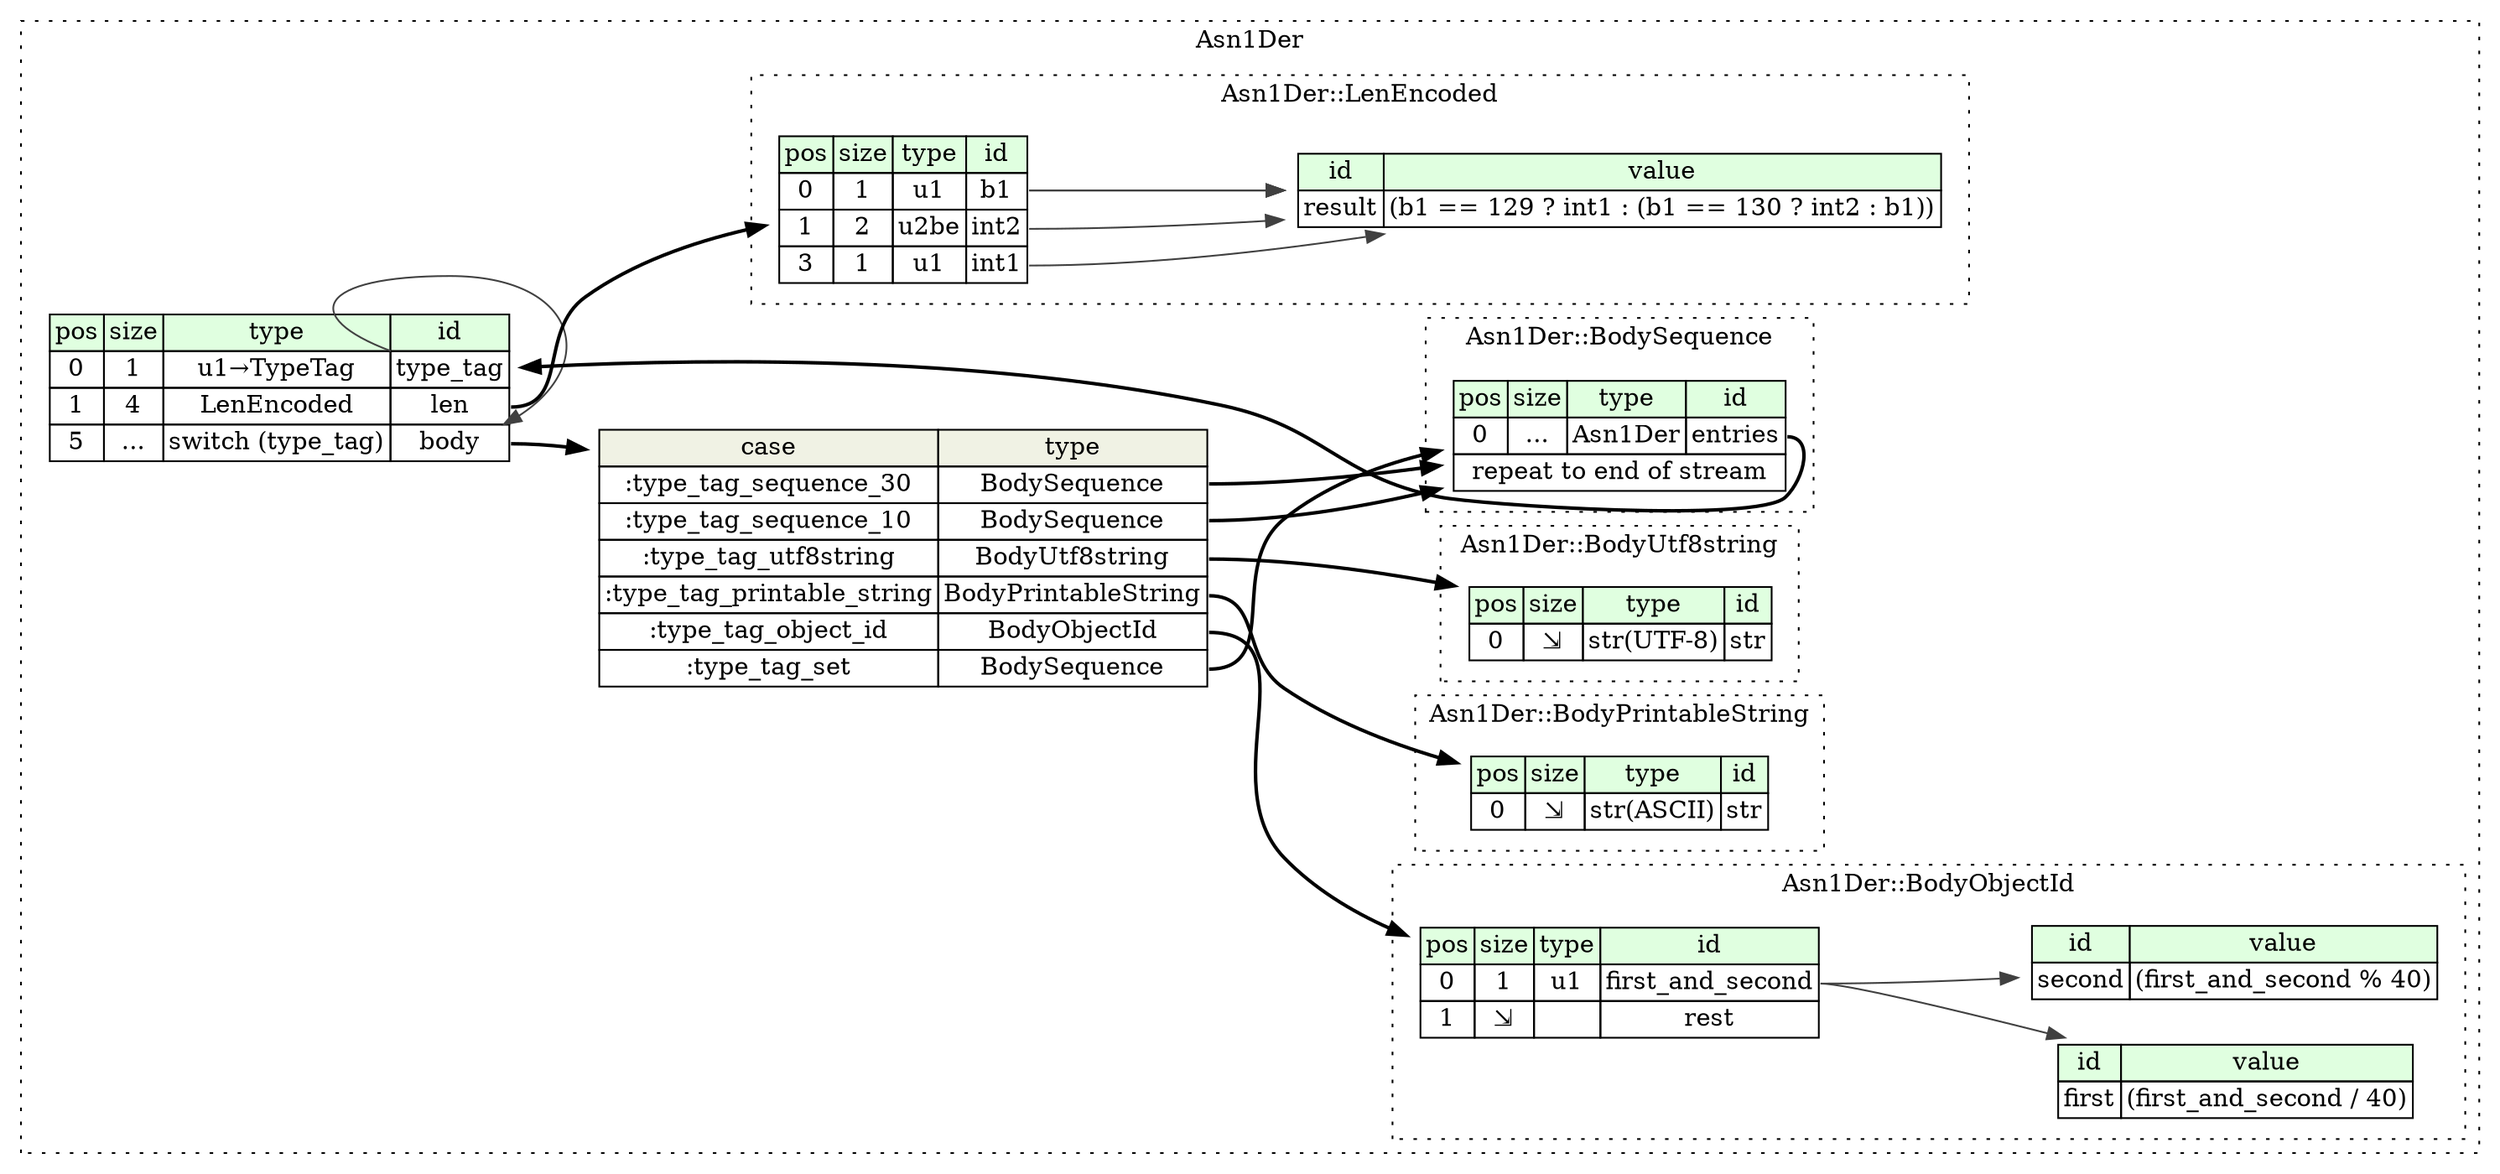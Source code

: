 digraph {
	rankdir=LR;
	node [shape=plaintext];
	subgraph cluster__asn1_der {
		label="Asn1Der";
		graph[style=dotted];

		asn1_der__seq [label=<<TABLE BORDER="0" CELLBORDER="1" CELLSPACING="0">
			<TR><TD BGCOLOR="#E0FFE0">pos</TD><TD BGCOLOR="#E0FFE0">size</TD><TD BGCOLOR="#E0FFE0">type</TD><TD BGCOLOR="#E0FFE0">id</TD></TR>
			<TR><TD PORT="type_tag_pos">0</TD><TD PORT="type_tag_size">1</TD><TD>u1→TypeTag</TD><TD PORT="type_tag_type">type_tag</TD></TR>
			<TR><TD PORT="len_pos">1</TD><TD PORT="len_size">4</TD><TD>LenEncoded</TD><TD PORT="len_type">len</TD></TR>
			<TR><TD PORT="body_pos">5</TD><TD PORT="body_size">...</TD><TD>switch (type_tag)</TD><TD PORT="body_type">body</TD></TR>
		</TABLE>>];
asn1_der__seq_body_switch [label=<<TABLE BORDER="0" CELLBORDER="1" CELLSPACING="0">
	<TR><TD BGCOLOR="#F0F2E4">case</TD><TD BGCOLOR="#F0F2E4">type</TD></TR>
	<TR><TD>:type_tag_sequence_30</TD><TD PORT="case0">BodySequence</TD></TR>
	<TR><TD>:type_tag_sequence_10</TD><TD PORT="case1">BodySequence</TD></TR>
	<TR><TD>:type_tag_utf8string</TD><TD PORT="case2">BodyUtf8string</TD></TR>
	<TR><TD>:type_tag_printable_string</TD><TD PORT="case3">BodyPrintableString</TD></TR>
	<TR><TD>:type_tag_object_id</TD><TD PORT="case4">BodyObjectId</TD></TR>
	<TR><TD>:type_tag_set</TD><TD PORT="case5">BodySequence</TD></TR>
</TABLE>>];
		subgraph cluster__body_sequence {
			label="Asn1Der::BodySequence";
			graph[style=dotted];

			body_sequence__seq [label=<<TABLE BORDER="0" CELLBORDER="1" CELLSPACING="0">
				<TR><TD BGCOLOR="#E0FFE0">pos</TD><TD BGCOLOR="#E0FFE0">size</TD><TD BGCOLOR="#E0FFE0">type</TD><TD BGCOLOR="#E0FFE0">id</TD></TR>
				<TR><TD PORT="entries_pos">0</TD><TD PORT="entries_size">...</TD><TD>Asn1Der</TD><TD PORT="entries_type">entries</TD></TR>
				<TR><TD COLSPAN="4" PORT="entries__repeat">repeat to end of stream</TD></TR>
			</TABLE>>];
		}
		subgraph cluster__body_utf8string {
			label="Asn1Der::BodyUtf8string";
			graph[style=dotted];

			body_utf8string__seq [label=<<TABLE BORDER="0" CELLBORDER="1" CELLSPACING="0">
				<TR><TD BGCOLOR="#E0FFE0">pos</TD><TD BGCOLOR="#E0FFE0">size</TD><TD BGCOLOR="#E0FFE0">type</TD><TD BGCOLOR="#E0FFE0">id</TD></TR>
				<TR><TD PORT="str_pos">0</TD><TD PORT="str_size">⇲</TD><TD>str(UTF-8)</TD><TD PORT="str_type">str</TD></TR>
			</TABLE>>];
		}
		subgraph cluster__body_object_id {
			label="Asn1Der::BodyObjectId";
			graph[style=dotted];

			body_object_id__seq [label=<<TABLE BORDER="0" CELLBORDER="1" CELLSPACING="0">
				<TR><TD BGCOLOR="#E0FFE0">pos</TD><TD BGCOLOR="#E0FFE0">size</TD><TD BGCOLOR="#E0FFE0">type</TD><TD BGCOLOR="#E0FFE0">id</TD></TR>
				<TR><TD PORT="first_and_second_pos">0</TD><TD PORT="first_and_second_size">1</TD><TD>u1</TD><TD PORT="first_and_second_type">first_and_second</TD></TR>
				<TR><TD PORT="rest_pos">1</TD><TD PORT="rest_size">⇲</TD><TD></TD><TD PORT="rest_type">rest</TD></TR>
			</TABLE>>];
			body_object_id__inst__first [label=<<TABLE BORDER="0" CELLBORDER="1" CELLSPACING="0">
				<TR><TD BGCOLOR="#E0FFE0">id</TD><TD BGCOLOR="#E0FFE0">value</TD></TR>
				<TR><TD>first</TD><TD>(first_and_second / 40)</TD></TR>
			</TABLE>>];
			body_object_id__inst__second [label=<<TABLE BORDER="0" CELLBORDER="1" CELLSPACING="0">
				<TR><TD BGCOLOR="#E0FFE0">id</TD><TD BGCOLOR="#E0FFE0">value</TD></TR>
				<TR><TD>second</TD><TD>(first_and_second % 40)</TD></TR>
			</TABLE>>];
		}
		subgraph cluster__len_encoded {
			label="Asn1Der::LenEncoded";
			graph[style=dotted];

			len_encoded__seq [label=<<TABLE BORDER="0" CELLBORDER="1" CELLSPACING="0">
				<TR><TD BGCOLOR="#E0FFE0">pos</TD><TD BGCOLOR="#E0FFE0">size</TD><TD BGCOLOR="#E0FFE0">type</TD><TD BGCOLOR="#E0FFE0">id</TD></TR>
				<TR><TD PORT="b1_pos">0</TD><TD PORT="b1_size">1</TD><TD>u1</TD><TD PORT="b1_type">b1</TD></TR>
				<TR><TD PORT="int2_pos">1</TD><TD PORT="int2_size">2</TD><TD>u2be</TD><TD PORT="int2_type">int2</TD></TR>
				<TR><TD PORT="int1_pos">3</TD><TD PORT="int1_size">1</TD><TD>u1</TD><TD PORT="int1_type">int1</TD></TR>
			</TABLE>>];
			len_encoded__inst__result [label=<<TABLE BORDER="0" CELLBORDER="1" CELLSPACING="0">
				<TR><TD BGCOLOR="#E0FFE0">id</TD><TD BGCOLOR="#E0FFE0">value</TD></TR>
				<TR><TD>result</TD><TD>(b1 == 129 ? int1 : (b1 == 130 ? int2 : b1))</TD></TR>
			</TABLE>>];
		}
		subgraph cluster__body_printable_string {
			label="Asn1Der::BodyPrintableString";
			graph[style=dotted];

			body_printable_string__seq [label=<<TABLE BORDER="0" CELLBORDER="1" CELLSPACING="0">
				<TR><TD BGCOLOR="#E0FFE0">pos</TD><TD BGCOLOR="#E0FFE0">size</TD><TD BGCOLOR="#E0FFE0">type</TD><TD BGCOLOR="#E0FFE0">id</TD></TR>
				<TR><TD PORT="str_pos">0</TD><TD PORT="str_size">⇲</TD><TD>str(ASCII)</TD><TD PORT="str_type">str</TD></TR>
			</TABLE>>];
		}
	}
	asn1_der__seq:len_type -> len_encoded__seq [style=bold];
	asn1_der__seq:body_type -> asn1_der__seq_body_switch [style=bold];
	asn1_der__seq_body_switch:case0 -> body_sequence__seq [style=bold];
	asn1_der__seq_body_switch:case1 -> body_sequence__seq [style=bold];
	asn1_der__seq_body_switch:case2 -> body_utf8string__seq [style=bold];
	asn1_der__seq_body_switch:case3 -> body_printable_string__seq [style=bold];
	asn1_der__seq_body_switch:case4 -> body_object_id__seq [style=bold];
	asn1_der__seq_body_switch:case5 -> body_sequence__seq [style=bold];
	asn1_der__seq:type_tag_type -> asn1_der__seq:body_type [color="#404040"];
	body_sequence__seq:entries_type -> asn1_der__seq [style=bold];
	body_object_id__seq:first_and_second_type -> body_object_id__inst__first [color="#404040"];
	body_object_id__seq:first_and_second_type -> body_object_id__inst__second [color="#404040"];
	len_encoded__seq:b1_type -> len_encoded__inst__result [color="#404040"];
	len_encoded__seq:int1_type -> len_encoded__inst__result [color="#404040"];
	len_encoded__seq:b1_type -> len_encoded__inst__result [color="#404040"];
	len_encoded__seq:int2_type -> len_encoded__inst__result [color="#404040"];
	len_encoded__seq:b1_type -> len_encoded__inst__result [color="#404040"];
}
